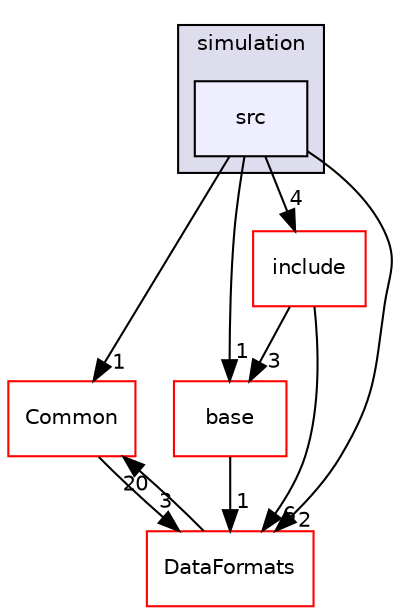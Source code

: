 digraph "/home/travis/build/AliceO2Group/AliceO2/Detectors/FIT/simulation/src" {
  bgcolor=transparent;
  compound=true
  node [ fontsize="10", fontname="Helvetica"];
  edge [ labelfontsize="10", labelfontname="Helvetica"];
  subgraph clusterdir_d961a1fccbdc187b00f8f36febec53be {
    graph [ bgcolor="#ddddee", pencolor="black", label="simulation" fontname="Helvetica", fontsize="10", URL="dir_d961a1fccbdc187b00f8f36febec53be.html"]
  dir_3577dabb8da6e7e9f48138bf5363df09 [shape=box, label="src", style="filled", fillcolor="#eeeeff", pencolor="black", URL="dir_3577dabb8da6e7e9f48138bf5363df09.html"];
  }
  dir_4ab6b4cc6a7edbff49100e9123df213f [shape=box label="Common" color="red" URL="dir_4ab6b4cc6a7edbff49100e9123df213f.html"];
  dir_2465f3075ac35f5821daf5bc0e4d2732 [shape=box label="include" color="red" URL="dir_2465f3075ac35f5821daf5bc0e4d2732.html"];
  dir_efd5be80f1ea96799fa313034d485898 [shape=box label="base" color="red" URL="dir_efd5be80f1ea96799fa313034d485898.html"];
  dir_2171f7ec022c5423887b07c69b2f5b48 [shape=box label="DataFormats" color="red" URL="dir_2171f7ec022c5423887b07c69b2f5b48.html"];
  dir_3577dabb8da6e7e9f48138bf5363df09->dir_4ab6b4cc6a7edbff49100e9123df213f [headlabel="1", labeldistance=1.5 headhref="dir_000205_000016.html"];
  dir_3577dabb8da6e7e9f48138bf5363df09->dir_2465f3075ac35f5821daf5bc0e4d2732 [headlabel="4", labeldistance=1.5 headhref="dir_000205_000166.html"];
  dir_3577dabb8da6e7e9f48138bf5363df09->dir_efd5be80f1ea96799fa313034d485898 [headlabel="1", labeldistance=1.5 headhref="dir_000205_000216.html"];
  dir_3577dabb8da6e7e9f48138bf5363df09->dir_2171f7ec022c5423887b07c69b2f5b48 [headlabel="2", labeldistance=1.5 headhref="dir_000205_000056.html"];
  dir_4ab6b4cc6a7edbff49100e9123df213f->dir_2171f7ec022c5423887b07c69b2f5b48 [headlabel="3", labeldistance=1.5 headhref="dir_000016_000056.html"];
  dir_2465f3075ac35f5821daf5bc0e4d2732->dir_efd5be80f1ea96799fa313034d485898 [headlabel="3", labeldistance=1.5 headhref="dir_000166_000216.html"];
  dir_2465f3075ac35f5821daf5bc0e4d2732->dir_2171f7ec022c5423887b07c69b2f5b48 [headlabel="6", labeldistance=1.5 headhref="dir_000166_000056.html"];
  dir_efd5be80f1ea96799fa313034d485898->dir_2171f7ec022c5423887b07c69b2f5b48 [headlabel="1", labeldistance=1.5 headhref="dir_000216_000056.html"];
  dir_2171f7ec022c5423887b07c69b2f5b48->dir_4ab6b4cc6a7edbff49100e9123df213f [headlabel="20", labeldistance=1.5 headhref="dir_000056_000016.html"];
}
